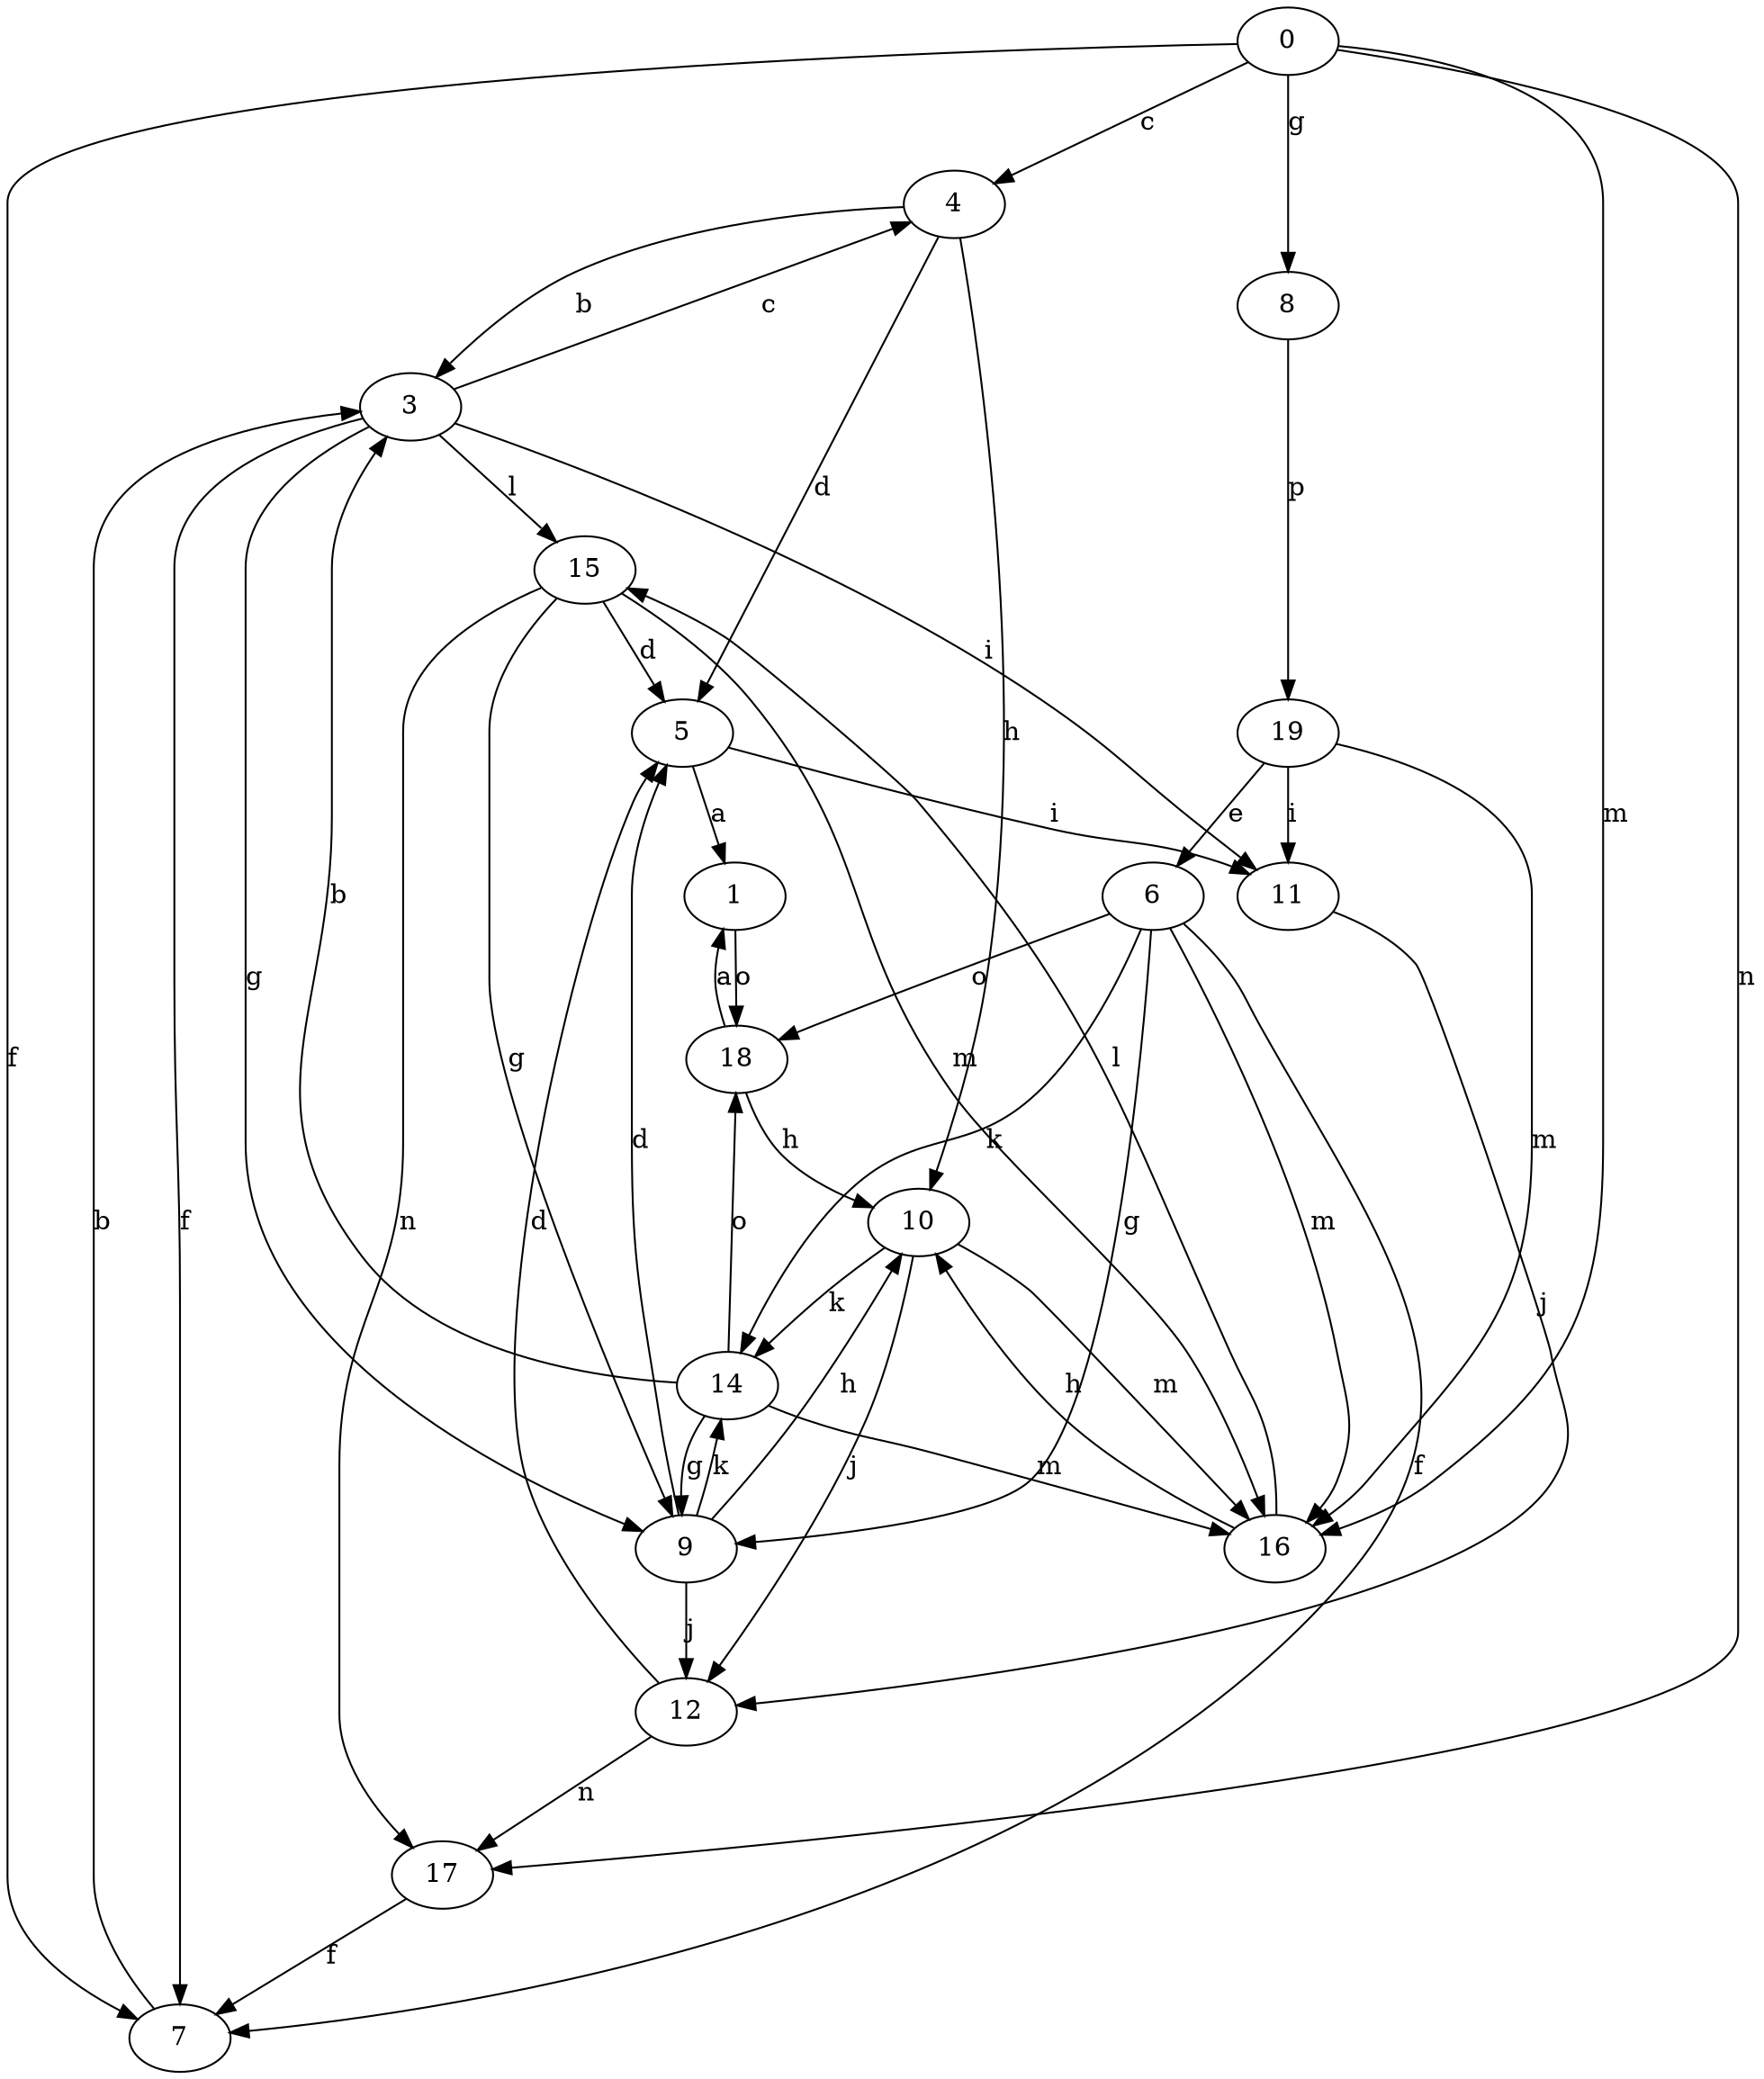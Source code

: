 strict digraph  {
0;
1;
3;
4;
5;
6;
7;
8;
9;
10;
11;
12;
14;
15;
16;
17;
18;
19;
0 -> 4  [label=c];
0 -> 7  [label=f];
0 -> 8  [label=g];
0 -> 16  [label=m];
0 -> 17  [label=n];
1 -> 18  [label=o];
3 -> 4  [label=c];
3 -> 7  [label=f];
3 -> 9  [label=g];
3 -> 11  [label=i];
3 -> 15  [label=l];
4 -> 3  [label=b];
4 -> 5  [label=d];
4 -> 10  [label=h];
5 -> 1  [label=a];
5 -> 11  [label=i];
6 -> 7  [label=f];
6 -> 9  [label=g];
6 -> 14  [label=k];
6 -> 16  [label=m];
6 -> 18  [label=o];
7 -> 3  [label=b];
8 -> 19  [label=p];
9 -> 5  [label=d];
9 -> 10  [label=h];
9 -> 12  [label=j];
9 -> 14  [label=k];
10 -> 12  [label=j];
10 -> 14  [label=k];
10 -> 16  [label=m];
11 -> 12  [label=j];
12 -> 5  [label=d];
12 -> 17  [label=n];
14 -> 3  [label=b];
14 -> 9  [label=g];
14 -> 16  [label=m];
14 -> 18  [label=o];
15 -> 5  [label=d];
15 -> 9  [label=g];
15 -> 16  [label=m];
15 -> 17  [label=n];
16 -> 10  [label=h];
16 -> 15  [label=l];
17 -> 7  [label=f];
18 -> 1  [label=a];
18 -> 10  [label=h];
19 -> 6  [label=e];
19 -> 11  [label=i];
19 -> 16  [label=m];
}
